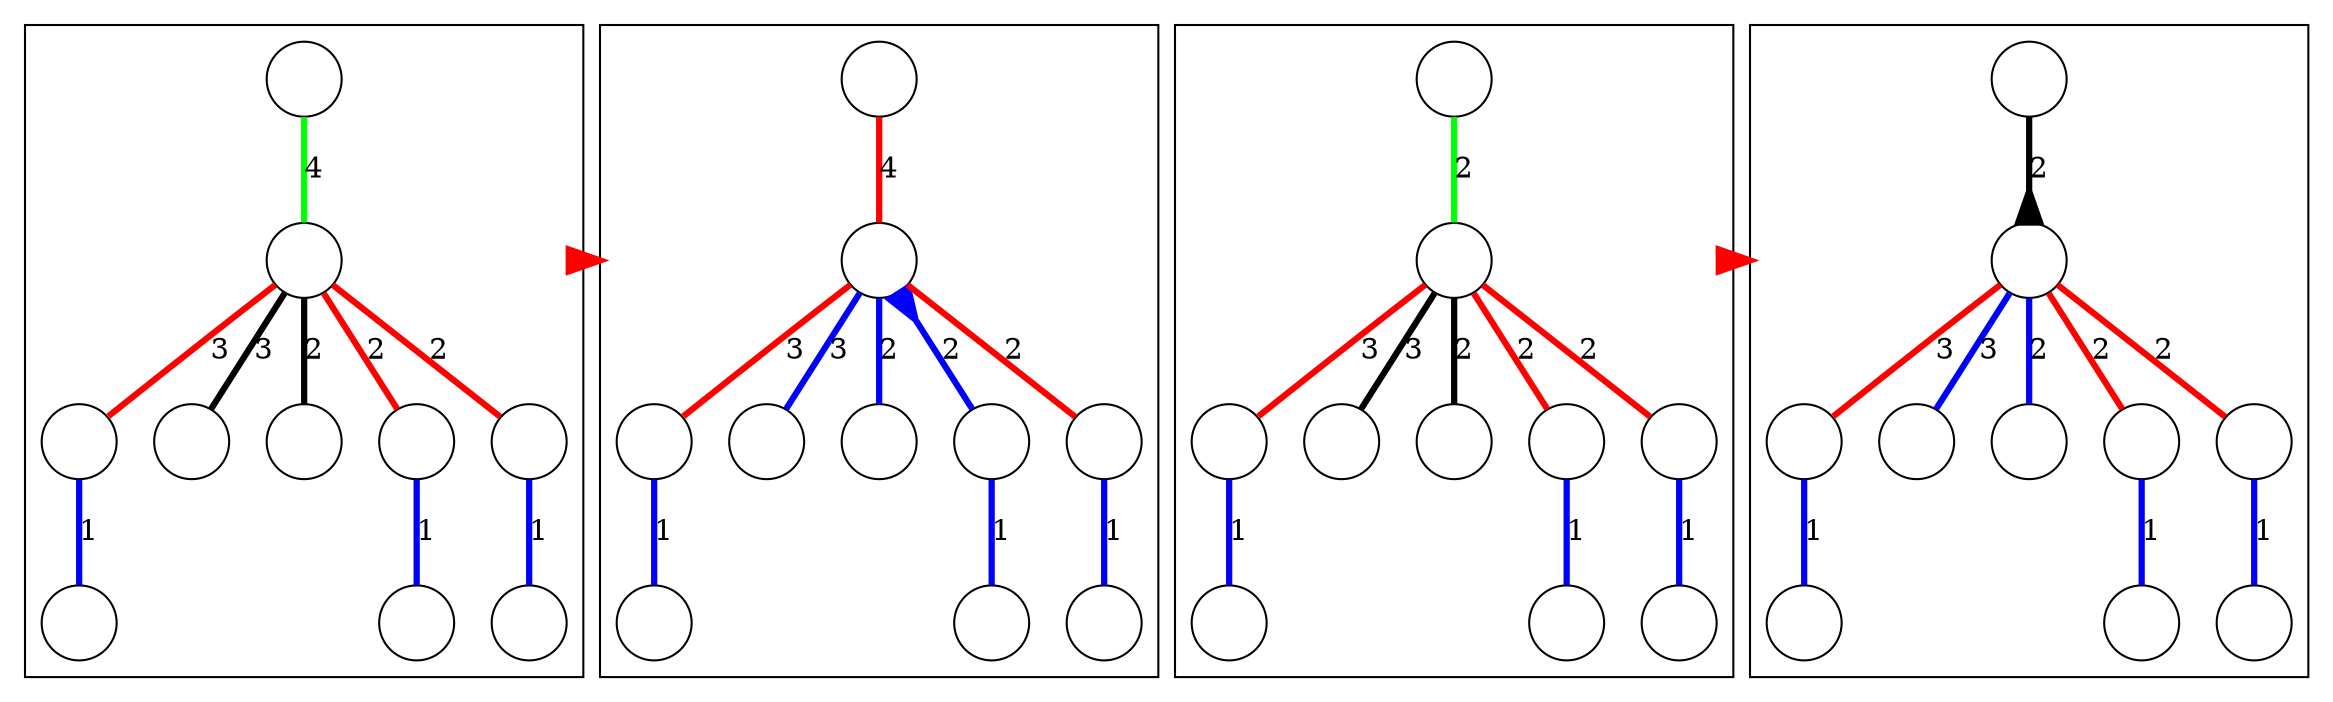 digraph
{
	compound = true;
	node [shape=circle, label=""];
	edge [dir=both, arrowtail=none, arrowhead=none, penwidth=3, arrowsize=1.5];

	subgraph cluster1before
	{
		n1g -> n1p [label=4, color=green, penwidth=3];
		n1p -> n1c0 [label=3, color=red];
		n1p -> n1c1 [label=3];
		n1p -> n1c2 [label=2];
		n1p -> n1c3 [label=2, color=red];
		n1p -> n1c4 [label=2, color=red];
		n1c0 -> n1d0 [label=1, color=blue];
		n1c3 -> n1d3 [label=1, color=blue];
		n1c4 -> n1d4 [label=1, color=blue];
	}

	subgraph cluster1after
	{
		n1g_ -> n1p_ [label=4, color=red, penwidth=3];
		n1p_ -> n1c0_ [label=3, color=red];
		n1p_ -> n1c1_ [label=3, color=blue];
		n1p_ -> n1c2_ [label=2, color=blue];
		n1p_ -> n1c3_ [label=2, color=blue, arrowtail=inv];
		n1p_ -> n1c4_ [label=2, color=red];
		n1c0_ -> n1d0_ [label=1, color=blue];
		n1c3_ -> n1d3_ [label=1, color=blue];
		n1c4_ -> n1d4_ [label=1, color=blue];
	}

	n1p -> n1p_ [arrowhead=normal, color=red, ltail=cluster1before, lhead=cluster1after, constraint=false];

	subgraph cluster2before
	{
		n2g -> n2p [label=2, color=green, penwidth=3];
		n2p -> n2c0 [label=3, color=red];
		n2p -> n2c1 [label=3];
		n2p -> n2c2 [label=2];
		n2p -> n2c3 [label=2, color=red];
		n2p -> n2c4 [label=2, color=red];
		n2c0 -> n2d0 [label=1, color=blue];
		n2c3 -> n2d3 [label=1, color=blue];
		n2c4 -> n2d4 [label=1, color=blue];
	}

	subgraph cluster2after
	{
		n2g_ -> n2p_ [label=2, penwidth=3, arrowhead=inv];
		n2p_ -> n2c0_ [label=3, color=red];
		n2p_ -> n2c1_ [label=3, color=blue];
		n2p_ -> n2c2_ [label=2, color=blue];
		n2p_ -> n2c3_ [label=2, color=red];
		n2p_ -> n2c4_ [label=2, color=red];
		n2c0_ -> n2d0_ [label=1, color=blue];
		n2c3_ -> n2d3_ [label=1, color=blue];
		n2c4_ -> n2d4_ [label=1, color=blue];
	}

	n2p -> n2p_ [arrowhead=normal, color=red, ltail=cluster2before, lhead=cluster2after, constraint=false];
}
